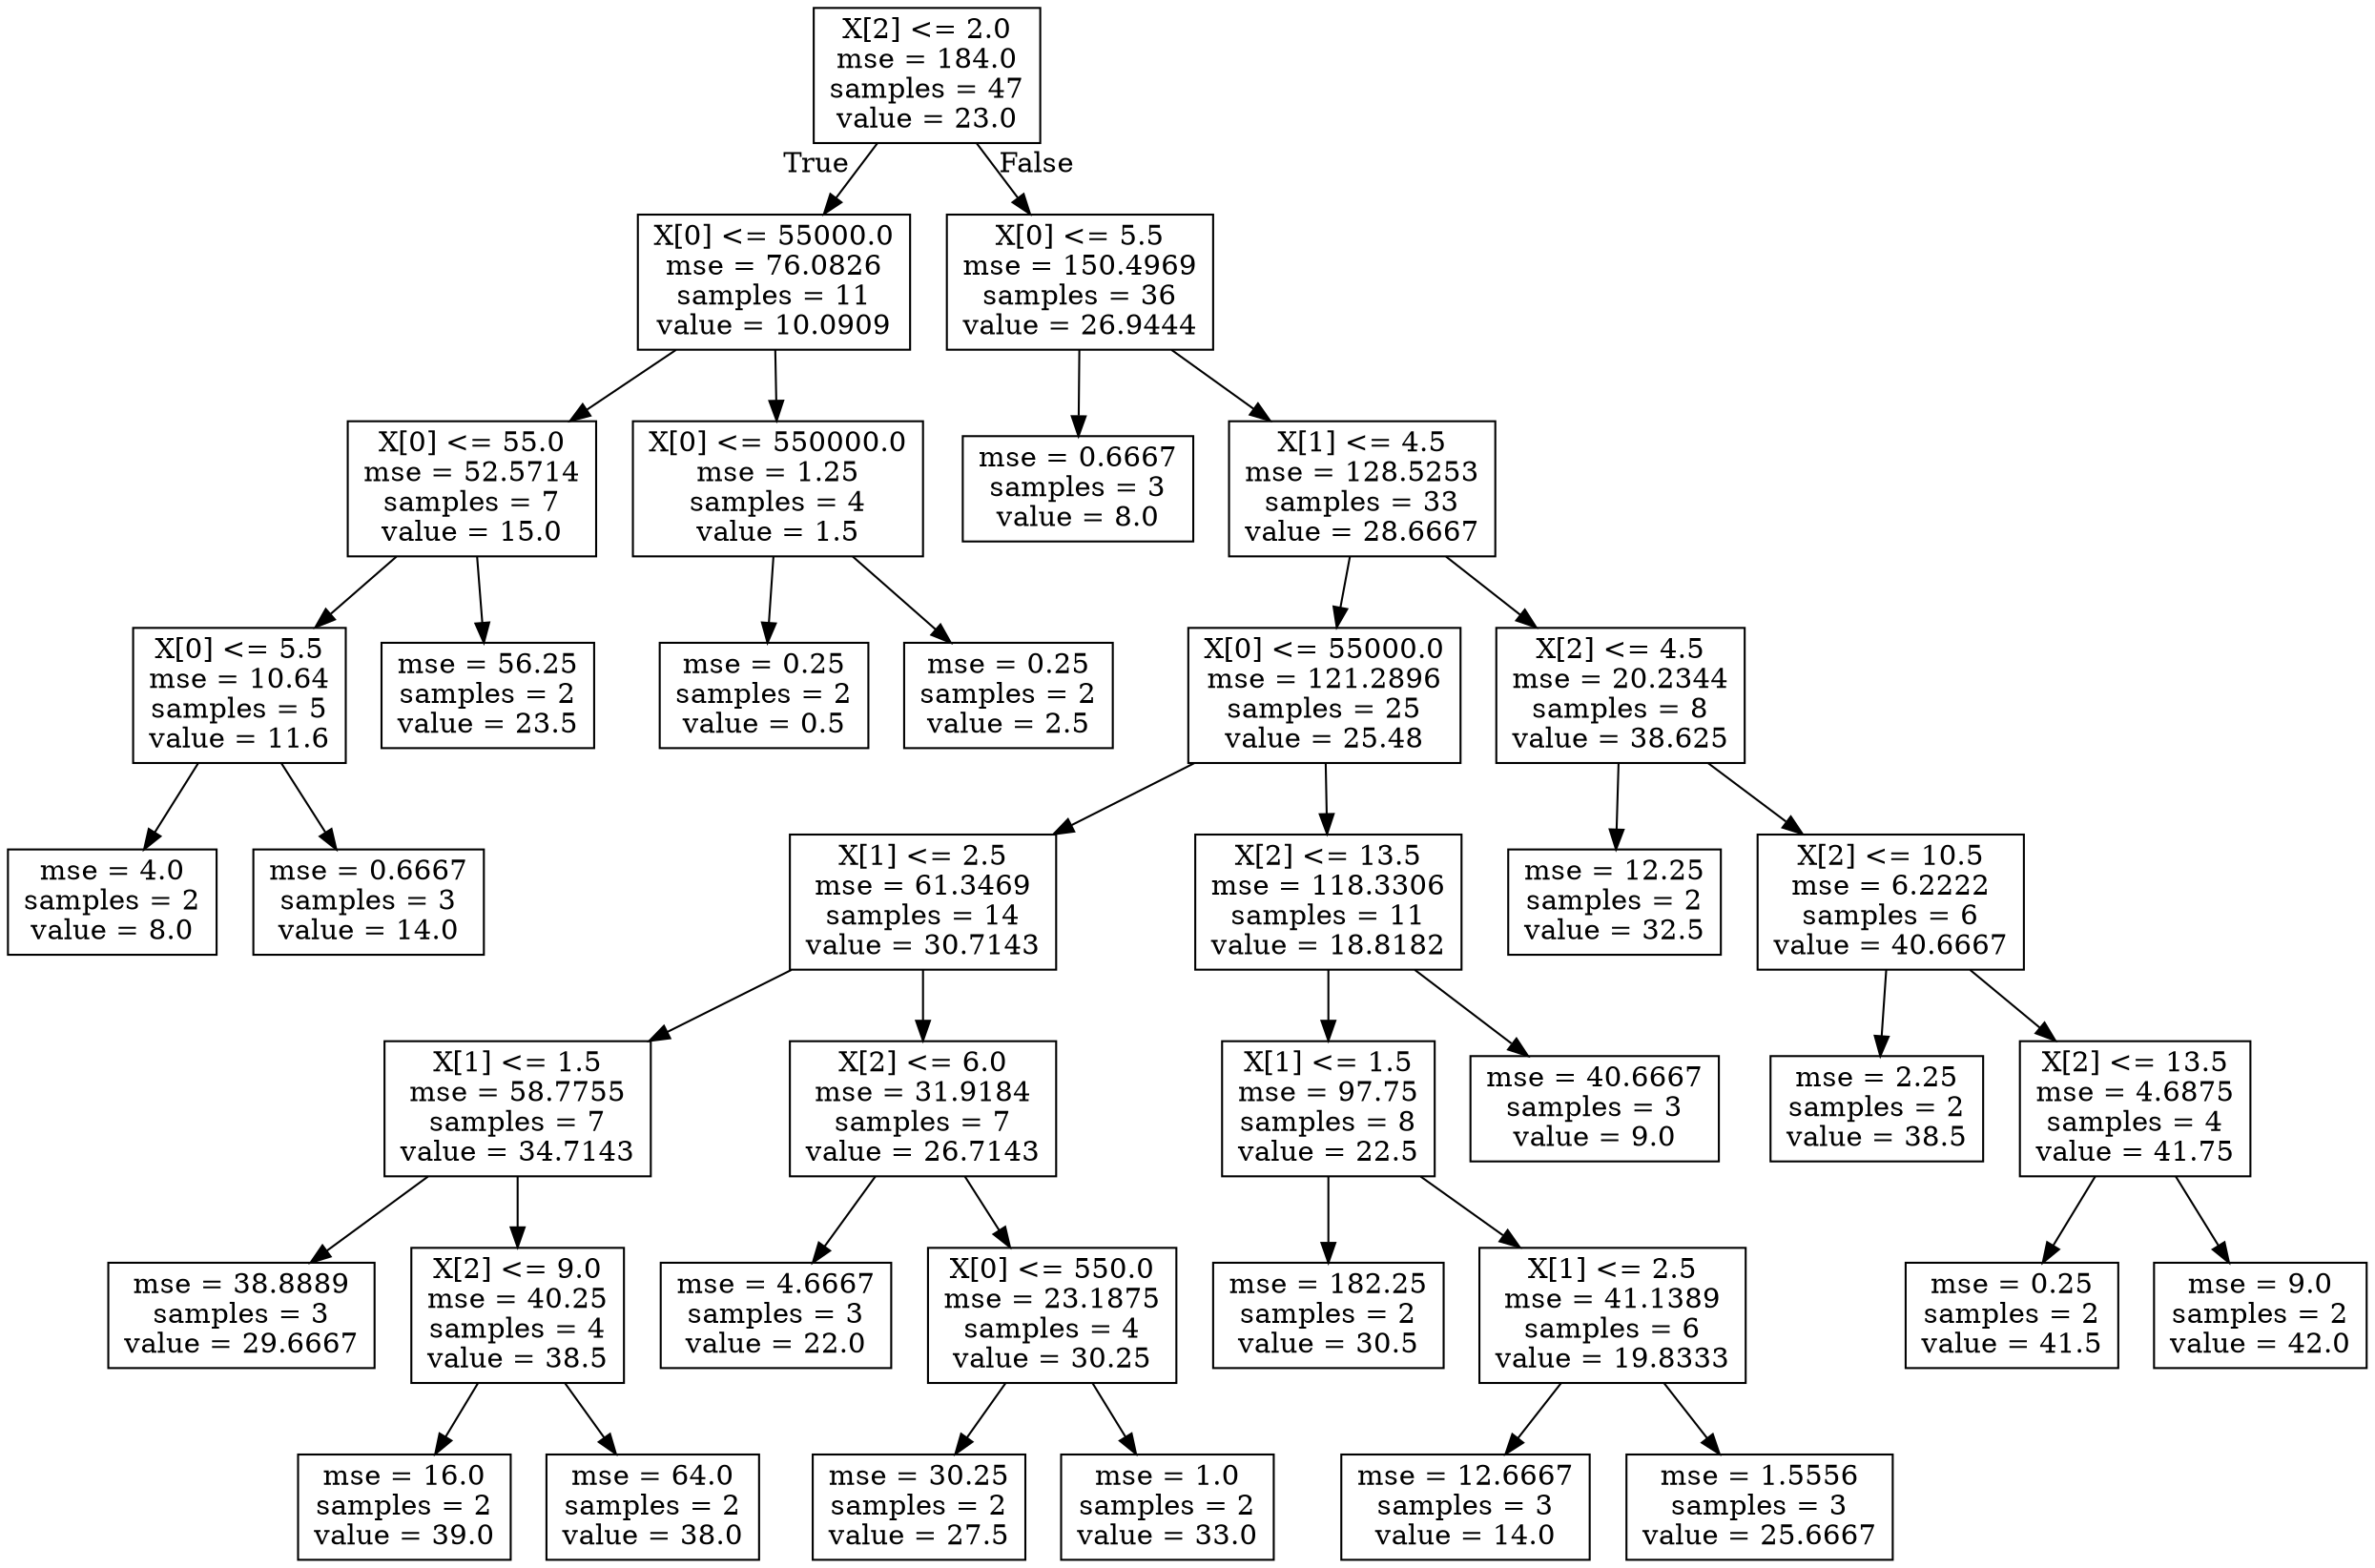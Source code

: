 digraph Tree {
node [shape=box] ;
0 [label="X[2] <= 2.0\nmse = 184.0\nsamples = 47\nvalue = 23.0"] ;
1 [label="X[0] <= 55000.0\nmse = 76.0826\nsamples = 11\nvalue = 10.0909"] ;
0 -> 1 [labeldistance=2.5, labelangle=45, headlabel="True"] ;
2 [label="X[0] <= 55.0\nmse = 52.5714\nsamples = 7\nvalue = 15.0"] ;
1 -> 2 ;
3 [label="X[0] <= 5.5\nmse = 10.64\nsamples = 5\nvalue = 11.6"] ;
2 -> 3 ;
4 [label="mse = 4.0\nsamples = 2\nvalue = 8.0"] ;
3 -> 4 ;
5 [label="mse = 0.6667\nsamples = 3\nvalue = 14.0"] ;
3 -> 5 ;
6 [label="mse = 56.25\nsamples = 2\nvalue = 23.5"] ;
2 -> 6 ;
7 [label="X[0] <= 550000.0\nmse = 1.25\nsamples = 4\nvalue = 1.5"] ;
1 -> 7 ;
8 [label="mse = 0.25\nsamples = 2\nvalue = 0.5"] ;
7 -> 8 ;
9 [label="mse = 0.25\nsamples = 2\nvalue = 2.5"] ;
7 -> 9 ;
10 [label="X[0] <= 5.5\nmse = 150.4969\nsamples = 36\nvalue = 26.9444"] ;
0 -> 10 [labeldistance=2.5, labelangle=-45, headlabel="False"] ;
11 [label="mse = 0.6667\nsamples = 3\nvalue = 8.0"] ;
10 -> 11 ;
12 [label="X[1] <= 4.5\nmse = 128.5253\nsamples = 33\nvalue = 28.6667"] ;
10 -> 12 ;
13 [label="X[0] <= 55000.0\nmse = 121.2896\nsamples = 25\nvalue = 25.48"] ;
12 -> 13 ;
14 [label="X[1] <= 2.5\nmse = 61.3469\nsamples = 14\nvalue = 30.7143"] ;
13 -> 14 ;
15 [label="X[1] <= 1.5\nmse = 58.7755\nsamples = 7\nvalue = 34.7143"] ;
14 -> 15 ;
16 [label="mse = 38.8889\nsamples = 3\nvalue = 29.6667"] ;
15 -> 16 ;
17 [label="X[2] <= 9.0\nmse = 40.25\nsamples = 4\nvalue = 38.5"] ;
15 -> 17 ;
18 [label="mse = 16.0\nsamples = 2\nvalue = 39.0"] ;
17 -> 18 ;
19 [label="mse = 64.0\nsamples = 2\nvalue = 38.0"] ;
17 -> 19 ;
20 [label="X[2] <= 6.0\nmse = 31.9184\nsamples = 7\nvalue = 26.7143"] ;
14 -> 20 ;
21 [label="mse = 4.6667\nsamples = 3\nvalue = 22.0"] ;
20 -> 21 ;
22 [label="X[0] <= 550.0\nmse = 23.1875\nsamples = 4\nvalue = 30.25"] ;
20 -> 22 ;
23 [label="mse = 30.25\nsamples = 2\nvalue = 27.5"] ;
22 -> 23 ;
24 [label="mse = 1.0\nsamples = 2\nvalue = 33.0"] ;
22 -> 24 ;
25 [label="X[2] <= 13.5\nmse = 118.3306\nsamples = 11\nvalue = 18.8182"] ;
13 -> 25 ;
26 [label="X[1] <= 1.5\nmse = 97.75\nsamples = 8\nvalue = 22.5"] ;
25 -> 26 ;
27 [label="mse = 182.25\nsamples = 2\nvalue = 30.5"] ;
26 -> 27 ;
28 [label="X[1] <= 2.5\nmse = 41.1389\nsamples = 6\nvalue = 19.8333"] ;
26 -> 28 ;
29 [label="mse = 12.6667\nsamples = 3\nvalue = 14.0"] ;
28 -> 29 ;
30 [label="mse = 1.5556\nsamples = 3\nvalue = 25.6667"] ;
28 -> 30 ;
31 [label="mse = 40.6667\nsamples = 3\nvalue = 9.0"] ;
25 -> 31 ;
32 [label="X[2] <= 4.5\nmse = 20.2344\nsamples = 8\nvalue = 38.625"] ;
12 -> 32 ;
33 [label="mse = 12.25\nsamples = 2\nvalue = 32.5"] ;
32 -> 33 ;
34 [label="X[2] <= 10.5\nmse = 6.2222\nsamples = 6\nvalue = 40.6667"] ;
32 -> 34 ;
35 [label="mse = 2.25\nsamples = 2\nvalue = 38.5"] ;
34 -> 35 ;
36 [label="X[2] <= 13.5\nmse = 4.6875\nsamples = 4\nvalue = 41.75"] ;
34 -> 36 ;
37 [label="mse = 0.25\nsamples = 2\nvalue = 41.5"] ;
36 -> 37 ;
38 [label="mse = 9.0\nsamples = 2\nvalue = 42.0"] ;
36 -> 38 ;
}